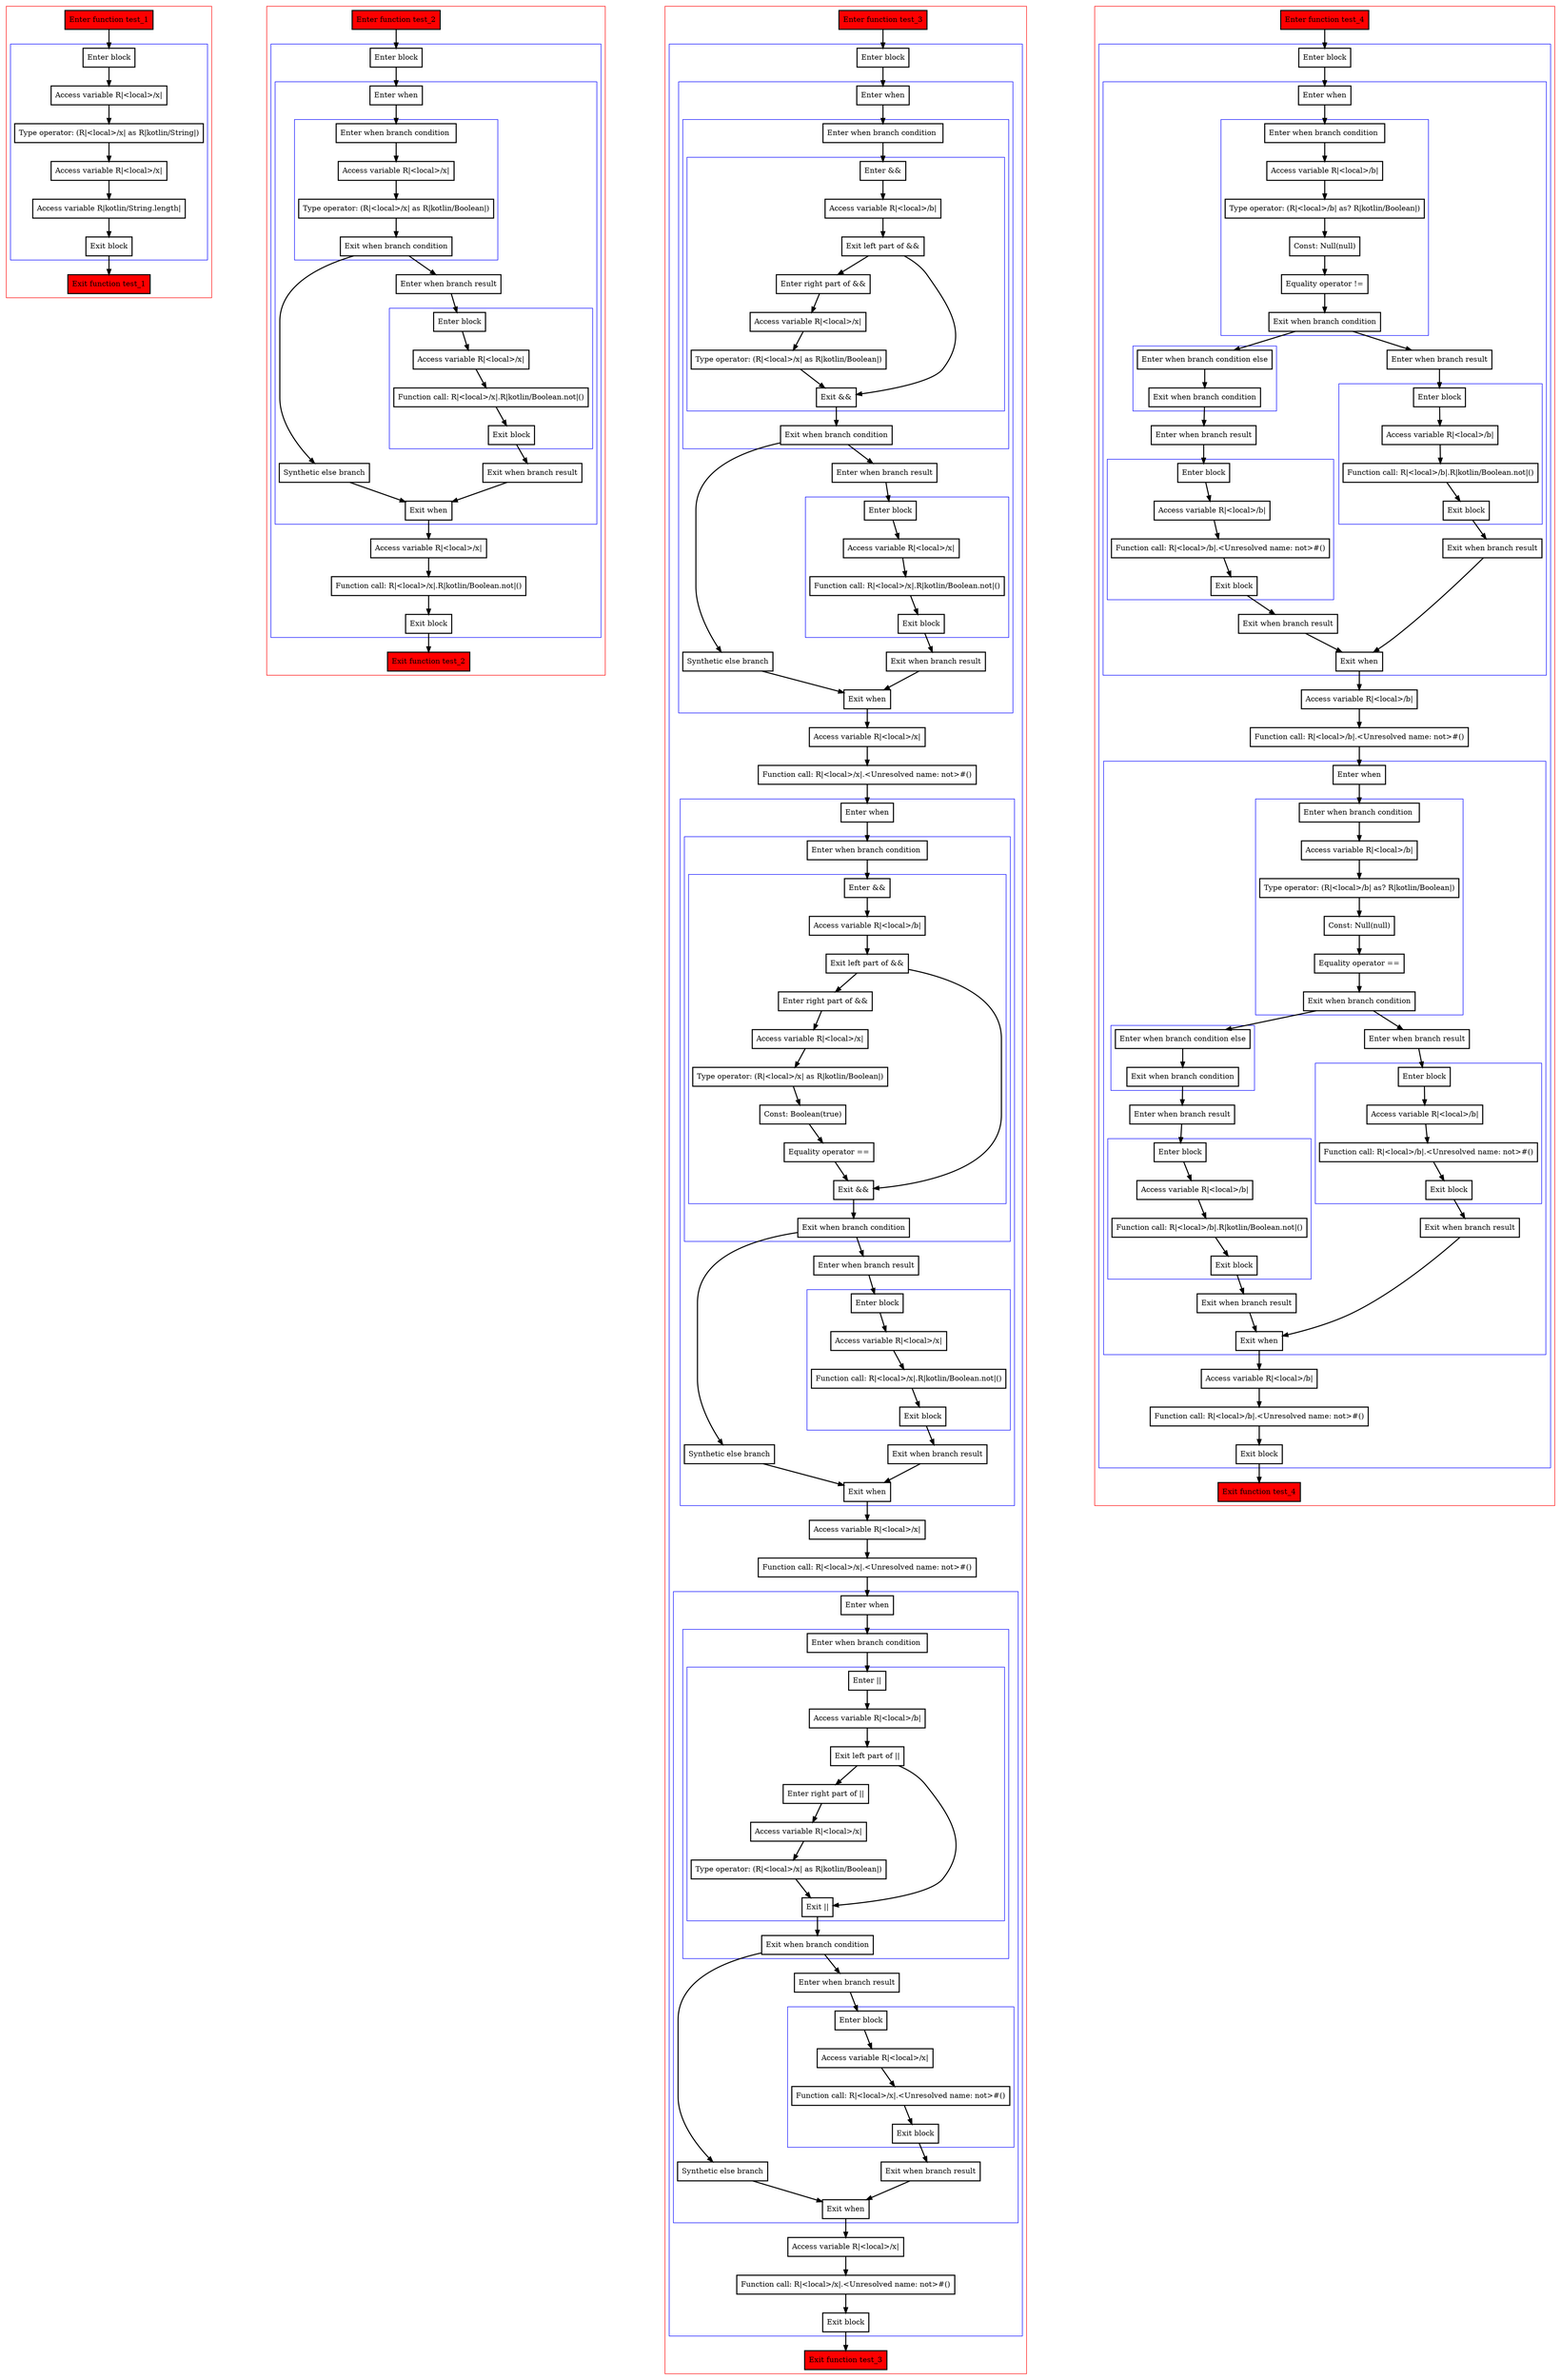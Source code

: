digraph casts_kt {
    graph [nodesep=3]
    node [shape=box penwidth=2]
    edge [penwidth=2]

    subgraph cluster_0 {
        color=red
        0 [label="Enter function test_1" style="filled" fillcolor=red];
        subgraph cluster_1 {
            color=blue
            1 [label="Enter block"];
            2 [label="Access variable R|<local>/x|"];
            3 [label="Type operator: (R|<local>/x| as R|kotlin/String|)"];
            4 [label="Access variable R|<local>/x|"];
            5 [label="Access variable R|kotlin/String.length|"];
            6 [label="Exit block"];
        }
        7 [label="Exit function test_1" style="filled" fillcolor=red];
    }
    0 -> {1};
    1 -> {2};
    2 -> {3};
    3 -> {4};
    4 -> {5};
    5 -> {6};
    6 -> {7};

    subgraph cluster_2 {
        color=red
        8 [label="Enter function test_2" style="filled" fillcolor=red];
        subgraph cluster_3 {
            color=blue
            9 [label="Enter block"];
            subgraph cluster_4 {
                color=blue
                10 [label="Enter when"];
                subgraph cluster_5 {
                    color=blue
                    11 [label="Enter when branch condition "];
                    12 [label="Access variable R|<local>/x|"];
                    13 [label="Type operator: (R|<local>/x| as R|kotlin/Boolean|)"];
                    14 [label="Exit when branch condition"];
                }
                15 [label="Synthetic else branch"];
                16 [label="Enter when branch result"];
                subgraph cluster_6 {
                    color=blue
                    17 [label="Enter block"];
                    18 [label="Access variable R|<local>/x|"];
                    19 [label="Function call: R|<local>/x|.R|kotlin/Boolean.not|()"];
                    20 [label="Exit block"];
                }
                21 [label="Exit when branch result"];
                22 [label="Exit when"];
            }
            23 [label="Access variable R|<local>/x|"];
            24 [label="Function call: R|<local>/x|.R|kotlin/Boolean.not|()"];
            25 [label="Exit block"];
        }
        26 [label="Exit function test_2" style="filled" fillcolor=red];
    }
    8 -> {9};
    9 -> {10};
    10 -> {11};
    11 -> {12};
    12 -> {13};
    13 -> {14};
    14 -> {16 15};
    15 -> {22};
    16 -> {17};
    17 -> {18};
    18 -> {19};
    19 -> {20};
    20 -> {21};
    21 -> {22};
    22 -> {23};
    23 -> {24};
    24 -> {25};
    25 -> {26};

    subgraph cluster_7 {
        color=red
        27 [label="Enter function test_3" style="filled" fillcolor=red];
        subgraph cluster_8 {
            color=blue
            28 [label="Enter block"];
            subgraph cluster_9 {
                color=blue
                29 [label="Enter when"];
                subgraph cluster_10 {
                    color=blue
                    30 [label="Enter when branch condition "];
                    subgraph cluster_11 {
                        color=blue
                        31 [label="Enter &&"];
                        32 [label="Access variable R|<local>/b|"];
                        33 [label="Exit left part of &&"];
                        34 [label="Enter right part of &&"];
                        35 [label="Access variable R|<local>/x|"];
                        36 [label="Type operator: (R|<local>/x| as R|kotlin/Boolean|)"];
                        37 [label="Exit &&"];
                    }
                    38 [label="Exit when branch condition"];
                }
                39 [label="Synthetic else branch"];
                40 [label="Enter when branch result"];
                subgraph cluster_12 {
                    color=blue
                    41 [label="Enter block"];
                    42 [label="Access variable R|<local>/x|"];
                    43 [label="Function call: R|<local>/x|.R|kotlin/Boolean.not|()"];
                    44 [label="Exit block"];
                }
                45 [label="Exit when branch result"];
                46 [label="Exit when"];
            }
            47 [label="Access variable R|<local>/x|"];
            48 [label="Function call: R|<local>/x|.<Unresolved name: not>#()"];
            subgraph cluster_13 {
                color=blue
                49 [label="Enter when"];
                subgraph cluster_14 {
                    color=blue
                    50 [label="Enter when branch condition "];
                    subgraph cluster_15 {
                        color=blue
                        51 [label="Enter &&"];
                        52 [label="Access variable R|<local>/b|"];
                        53 [label="Exit left part of &&"];
                        54 [label="Enter right part of &&"];
                        55 [label="Access variable R|<local>/x|"];
                        56 [label="Type operator: (R|<local>/x| as R|kotlin/Boolean|)"];
                        57 [label="Const: Boolean(true)"];
                        58 [label="Equality operator =="];
                        59 [label="Exit &&"];
                    }
                    60 [label="Exit when branch condition"];
                }
                61 [label="Synthetic else branch"];
                62 [label="Enter when branch result"];
                subgraph cluster_16 {
                    color=blue
                    63 [label="Enter block"];
                    64 [label="Access variable R|<local>/x|"];
                    65 [label="Function call: R|<local>/x|.R|kotlin/Boolean.not|()"];
                    66 [label="Exit block"];
                }
                67 [label="Exit when branch result"];
                68 [label="Exit when"];
            }
            69 [label="Access variable R|<local>/x|"];
            70 [label="Function call: R|<local>/x|.<Unresolved name: not>#()"];
            subgraph cluster_17 {
                color=blue
                71 [label="Enter when"];
                subgraph cluster_18 {
                    color=blue
                    72 [label="Enter when branch condition "];
                    subgraph cluster_19 {
                        color=blue
                        73 [label="Enter ||"];
                        74 [label="Access variable R|<local>/b|"];
                        75 [label="Exit left part of ||"];
                        76 [label="Enter right part of ||"];
                        77 [label="Access variable R|<local>/x|"];
                        78 [label="Type operator: (R|<local>/x| as R|kotlin/Boolean|)"];
                        79 [label="Exit ||"];
                    }
                    80 [label="Exit when branch condition"];
                }
                81 [label="Synthetic else branch"];
                82 [label="Enter when branch result"];
                subgraph cluster_20 {
                    color=blue
                    83 [label="Enter block"];
                    84 [label="Access variable R|<local>/x|"];
                    85 [label="Function call: R|<local>/x|.<Unresolved name: not>#()"];
                    86 [label="Exit block"];
                }
                87 [label="Exit when branch result"];
                88 [label="Exit when"];
            }
            89 [label="Access variable R|<local>/x|"];
            90 [label="Function call: R|<local>/x|.<Unresolved name: not>#()"];
            91 [label="Exit block"];
        }
        92 [label="Exit function test_3" style="filled" fillcolor=red];
    }
    27 -> {28};
    28 -> {29};
    29 -> {30};
    30 -> {31};
    31 -> {32};
    32 -> {33};
    33 -> {37 34};
    34 -> {35};
    35 -> {36};
    36 -> {37};
    37 -> {38};
    38 -> {40 39};
    39 -> {46};
    40 -> {41};
    41 -> {42};
    42 -> {43};
    43 -> {44};
    44 -> {45};
    45 -> {46};
    46 -> {47};
    47 -> {48};
    48 -> {49};
    49 -> {50};
    50 -> {51};
    51 -> {52};
    52 -> {53};
    53 -> {59 54};
    54 -> {55};
    55 -> {56};
    56 -> {57};
    57 -> {58};
    58 -> {59};
    59 -> {60};
    60 -> {62 61};
    61 -> {68};
    62 -> {63};
    63 -> {64};
    64 -> {65};
    65 -> {66};
    66 -> {67};
    67 -> {68};
    68 -> {69};
    69 -> {70};
    70 -> {71};
    71 -> {72};
    72 -> {73};
    73 -> {74};
    74 -> {75};
    75 -> {79 76};
    76 -> {77};
    77 -> {78};
    78 -> {79};
    79 -> {80};
    80 -> {82 81};
    81 -> {88};
    82 -> {83};
    83 -> {84};
    84 -> {85};
    85 -> {86};
    86 -> {87};
    87 -> {88};
    88 -> {89};
    89 -> {90};
    90 -> {91};
    91 -> {92};

    subgraph cluster_21 {
        color=red
        93 [label="Enter function test_4" style="filled" fillcolor=red];
        subgraph cluster_22 {
            color=blue
            94 [label="Enter block"];
            subgraph cluster_23 {
                color=blue
                95 [label="Enter when"];
                subgraph cluster_24 {
                    color=blue
                    96 [label="Enter when branch condition "];
                    97 [label="Access variable R|<local>/b|"];
                    98 [label="Type operator: (R|<local>/b| as? R|kotlin/Boolean|)"];
                    99 [label="Const: Null(null)"];
                    100 [label="Equality operator !="];
                    101 [label="Exit when branch condition"];
                }
                subgraph cluster_25 {
                    color=blue
                    102 [label="Enter when branch condition else"];
                    103 [label="Exit when branch condition"];
                }
                104 [label="Enter when branch result"];
                subgraph cluster_26 {
                    color=blue
                    105 [label="Enter block"];
                    106 [label="Access variable R|<local>/b|"];
                    107 [label="Function call: R|<local>/b|.<Unresolved name: not>#()"];
                    108 [label="Exit block"];
                }
                109 [label="Exit when branch result"];
                110 [label="Enter when branch result"];
                subgraph cluster_27 {
                    color=blue
                    111 [label="Enter block"];
                    112 [label="Access variable R|<local>/b|"];
                    113 [label="Function call: R|<local>/b|.R|kotlin/Boolean.not|()"];
                    114 [label="Exit block"];
                }
                115 [label="Exit when branch result"];
                116 [label="Exit when"];
            }
            117 [label="Access variable R|<local>/b|"];
            118 [label="Function call: R|<local>/b|.<Unresolved name: not>#()"];
            subgraph cluster_28 {
                color=blue
                119 [label="Enter when"];
                subgraph cluster_29 {
                    color=blue
                    120 [label="Enter when branch condition "];
                    121 [label="Access variable R|<local>/b|"];
                    122 [label="Type operator: (R|<local>/b| as? R|kotlin/Boolean|)"];
                    123 [label="Const: Null(null)"];
                    124 [label="Equality operator =="];
                    125 [label="Exit when branch condition"];
                }
                subgraph cluster_30 {
                    color=blue
                    126 [label="Enter when branch condition else"];
                    127 [label="Exit when branch condition"];
                }
                128 [label="Enter when branch result"];
                subgraph cluster_31 {
                    color=blue
                    129 [label="Enter block"];
                    130 [label="Access variable R|<local>/b|"];
                    131 [label="Function call: R|<local>/b|.R|kotlin/Boolean.not|()"];
                    132 [label="Exit block"];
                }
                133 [label="Exit when branch result"];
                134 [label="Enter when branch result"];
                subgraph cluster_32 {
                    color=blue
                    135 [label="Enter block"];
                    136 [label="Access variable R|<local>/b|"];
                    137 [label="Function call: R|<local>/b|.<Unresolved name: not>#()"];
                    138 [label="Exit block"];
                }
                139 [label="Exit when branch result"];
                140 [label="Exit when"];
            }
            141 [label="Access variable R|<local>/b|"];
            142 [label="Function call: R|<local>/b|.<Unresolved name: not>#()"];
            143 [label="Exit block"];
        }
        144 [label="Exit function test_4" style="filled" fillcolor=red];
    }
    93 -> {94};
    94 -> {95};
    95 -> {96};
    96 -> {97};
    97 -> {98};
    98 -> {99};
    99 -> {100};
    100 -> {101};
    101 -> {110 102};
    102 -> {103};
    103 -> {104};
    104 -> {105};
    105 -> {106};
    106 -> {107};
    107 -> {108};
    108 -> {109};
    109 -> {116};
    110 -> {111};
    111 -> {112};
    112 -> {113};
    113 -> {114};
    114 -> {115};
    115 -> {116};
    116 -> {117};
    117 -> {118};
    118 -> {119};
    119 -> {120};
    120 -> {121};
    121 -> {122};
    122 -> {123};
    123 -> {124};
    124 -> {125};
    125 -> {134 126};
    126 -> {127};
    127 -> {128};
    128 -> {129};
    129 -> {130};
    130 -> {131};
    131 -> {132};
    132 -> {133};
    133 -> {140};
    134 -> {135};
    135 -> {136};
    136 -> {137};
    137 -> {138};
    138 -> {139};
    139 -> {140};
    140 -> {141};
    141 -> {142};
    142 -> {143};
    143 -> {144};

}

